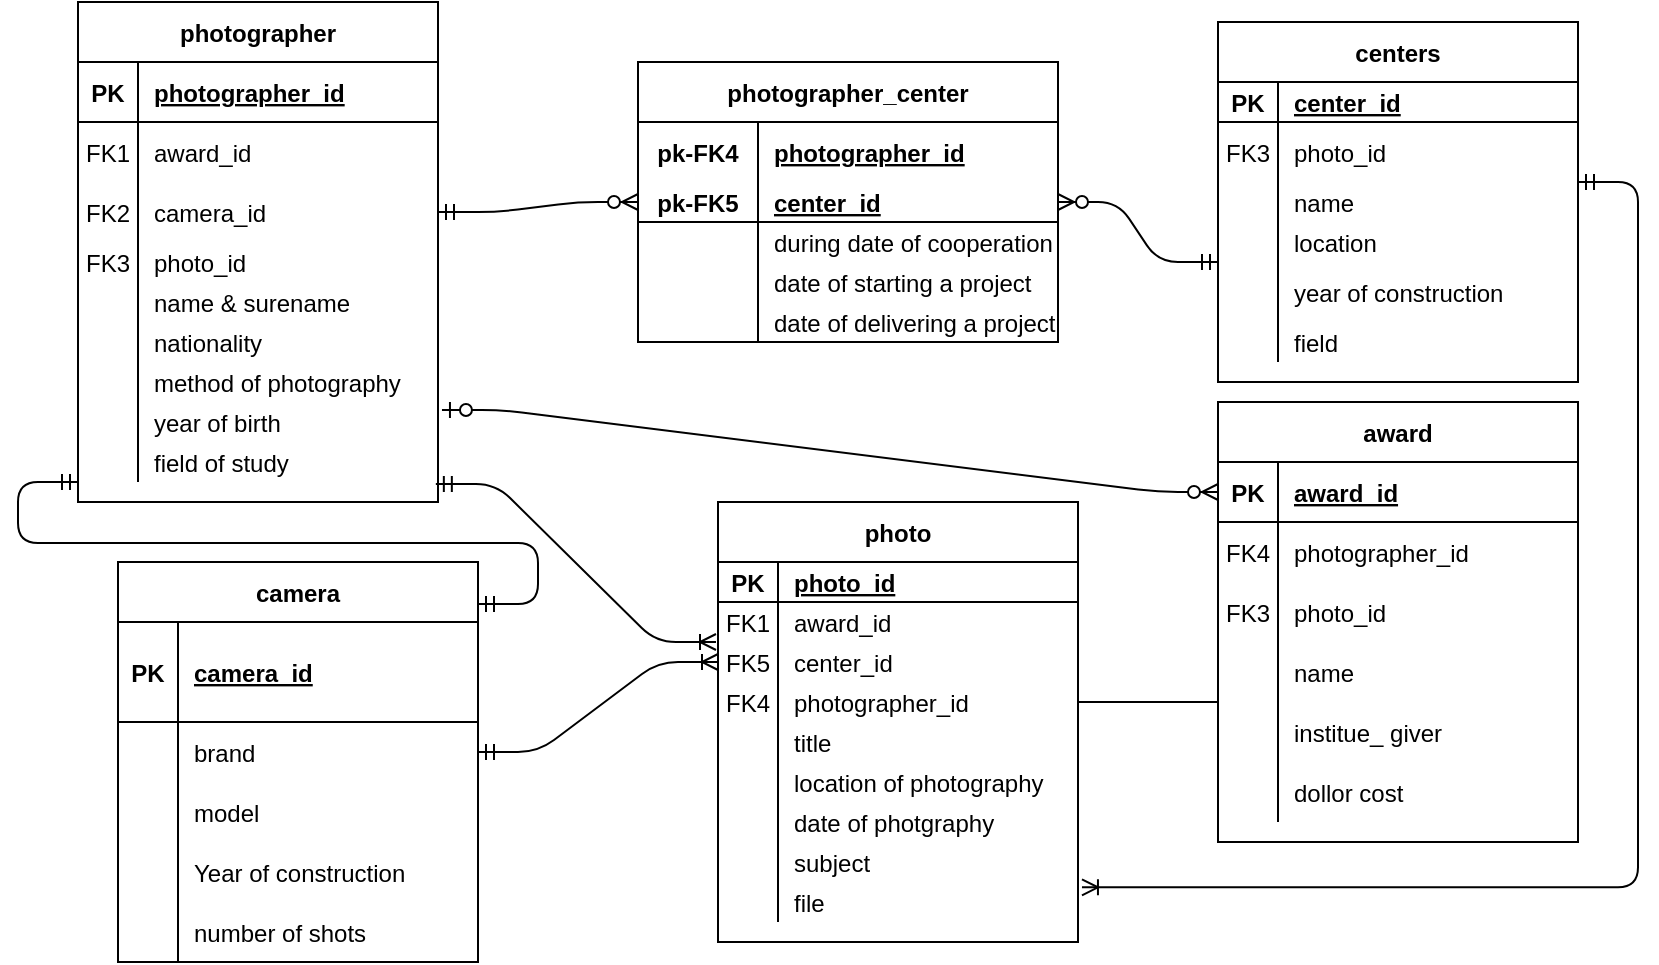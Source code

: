 <mxfile version="13.10.4" type="github">
  <diagram id="IuSuEMO_6VcgUxI_pgCX" name="Page-1">
    <mxGraphModel dx="1108" dy="518" grid="1" gridSize="10" guides="1" tooltips="1" connect="1" arrows="1" fold="1" page="1" pageScale="1" pageWidth="850" pageHeight="1100" math="0" shadow="0">
      <root>
        <mxCell id="0" />
        <mxCell id="1" parent="0" />
        <mxCell id="JUcDP1lyizJltZbN2Mxl-1" value="photographer" style="shape=table;startSize=30;container=1;collapsible=1;childLayout=tableLayout;fixedRows=1;rowLines=0;fontStyle=1;align=center;resizeLast=1;" parent="1" vertex="1">
          <mxGeometry x="280" y="10" width="180" height="250" as="geometry" />
        </mxCell>
        <mxCell id="JUcDP1lyizJltZbN2Mxl-2" value="" style="shape=partialRectangle;collapsible=0;dropTarget=0;pointerEvents=0;fillColor=none;top=0;left=0;bottom=1;right=0;points=[[0,0.5],[1,0.5]];portConstraint=eastwest;" parent="JUcDP1lyizJltZbN2Mxl-1" vertex="1">
          <mxGeometry y="30" width="180" height="30" as="geometry" />
        </mxCell>
        <mxCell id="JUcDP1lyizJltZbN2Mxl-3" value="PK" style="shape=partialRectangle;connectable=0;fillColor=none;top=0;left=0;bottom=0;right=0;fontStyle=1;overflow=hidden;" parent="JUcDP1lyizJltZbN2Mxl-2" vertex="1">
          <mxGeometry width="30" height="30" as="geometry" />
        </mxCell>
        <mxCell id="JUcDP1lyizJltZbN2Mxl-4" value="photographer_id" style="shape=partialRectangle;connectable=0;fillColor=none;top=0;left=0;bottom=0;right=0;align=left;spacingLeft=6;fontStyle=5;overflow=hidden;" parent="JUcDP1lyizJltZbN2Mxl-2" vertex="1">
          <mxGeometry x="30" width="150" height="30" as="geometry" />
        </mxCell>
        <mxCell id="EKABcSE-PPi9VHNz5o6M-6" value="" style="shape=partialRectangle;collapsible=0;dropTarget=0;pointerEvents=0;fillColor=none;top=0;left=0;bottom=0;right=0;points=[[0,0.5],[1,0.5]];portConstraint=eastwest;" vertex="1" parent="JUcDP1lyizJltZbN2Mxl-1">
          <mxGeometry y="60" width="180" height="30" as="geometry" />
        </mxCell>
        <mxCell id="EKABcSE-PPi9VHNz5o6M-7" value="FK1" style="shape=partialRectangle;connectable=0;fillColor=none;top=0;left=0;bottom=0;right=0;fontStyle=0;overflow=hidden;" vertex="1" parent="EKABcSE-PPi9VHNz5o6M-6">
          <mxGeometry width="30" height="30" as="geometry" />
        </mxCell>
        <mxCell id="EKABcSE-PPi9VHNz5o6M-8" value="award_id" style="shape=partialRectangle;connectable=0;fillColor=none;top=0;left=0;bottom=0;right=0;align=left;spacingLeft=6;fontStyle=0;overflow=hidden;" vertex="1" parent="EKABcSE-PPi9VHNz5o6M-6">
          <mxGeometry x="30" width="150" height="30" as="geometry" />
        </mxCell>
        <mxCell id="EKABcSE-PPi9VHNz5o6M-10" value="" style="shape=partialRectangle;collapsible=0;dropTarget=0;pointerEvents=0;fillColor=none;top=0;left=0;bottom=0;right=0;points=[[0,0.5],[1,0.5]];portConstraint=eastwest;" vertex="1" parent="JUcDP1lyizJltZbN2Mxl-1">
          <mxGeometry y="90" width="180" height="30" as="geometry" />
        </mxCell>
        <mxCell id="EKABcSE-PPi9VHNz5o6M-11" value="FK2" style="shape=partialRectangle;connectable=0;fillColor=none;top=0;left=0;bottom=0;right=0;fontStyle=0;overflow=hidden;" vertex="1" parent="EKABcSE-PPi9VHNz5o6M-10">
          <mxGeometry width="30" height="30" as="geometry" />
        </mxCell>
        <mxCell id="EKABcSE-PPi9VHNz5o6M-12" value="camera_id" style="shape=partialRectangle;connectable=0;fillColor=none;top=0;left=0;bottom=0;right=0;align=left;spacingLeft=6;fontStyle=0;overflow=hidden;" vertex="1" parent="EKABcSE-PPi9VHNz5o6M-10">
          <mxGeometry x="30" width="150" height="30" as="geometry" />
        </mxCell>
        <mxCell id="EKABcSE-PPi9VHNz5o6M-14" value="" style="shape=partialRectangle;collapsible=0;dropTarget=0;pointerEvents=0;fillColor=none;top=0;left=0;bottom=0;right=0;points=[[0,0.5],[1,0.5]];portConstraint=eastwest;" vertex="1" parent="JUcDP1lyizJltZbN2Mxl-1">
          <mxGeometry y="120" width="180" height="20" as="geometry" />
        </mxCell>
        <mxCell id="EKABcSE-PPi9VHNz5o6M-15" value="FK3" style="shape=partialRectangle;connectable=0;fillColor=none;top=0;left=0;bottom=0;right=0;fontStyle=0;overflow=hidden;" vertex="1" parent="EKABcSE-PPi9VHNz5o6M-14">
          <mxGeometry width="30" height="20" as="geometry" />
        </mxCell>
        <mxCell id="EKABcSE-PPi9VHNz5o6M-16" value="photo_id" style="shape=partialRectangle;connectable=0;fillColor=none;top=0;left=0;bottom=0;right=0;align=left;spacingLeft=6;fontStyle=0;overflow=hidden;" vertex="1" parent="EKABcSE-PPi9VHNz5o6M-14">
          <mxGeometry x="30" width="150" height="20" as="geometry" />
        </mxCell>
        <mxCell id="JUcDP1lyizJltZbN2Mxl-5" value="" style="shape=partialRectangle;collapsible=0;dropTarget=0;pointerEvents=0;fillColor=none;top=0;left=0;bottom=0;right=0;points=[[0,0.5],[1,0.5]];portConstraint=eastwest;" parent="JUcDP1lyizJltZbN2Mxl-1" vertex="1">
          <mxGeometry y="140" width="180" height="20" as="geometry" />
        </mxCell>
        <mxCell id="JUcDP1lyizJltZbN2Mxl-6" value="" style="shape=partialRectangle;connectable=0;fillColor=none;top=0;left=0;bottom=0;right=0;editable=1;overflow=hidden;" parent="JUcDP1lyizJltZbN2Mxl-5" vertex="1">
          <mxGeometry width="30" height="20" as="geometry" />
        </mxCell>
        <mxCell id="JUcDP1lyizJltZbN2Mxl-7" value="name &amp; surename" style="shape=partialRectangle;connectable=0;fillColor=none;top=0;left=0;bottom=0;right=0;align=left;spacingLeft=6;overflow=hidden;" parent="JUcDP1lyizJltZbN2Mxl-5" vertex="1">
          <mxGeometry x="30" width="150" height="20" as="geometry" />
        </mxCell>
        <mxCell id="caxR1nQclN0dDXVb4aTw-117" value="" style="shape=partialRectangle;collapsible=0;dropTarget=0;pointerEvents=0;fillColor=none;top=0;left=0;bottom=0;right=0;points=[[0,0.5],[1,0.5]];portConstraint=eastwest;" parent="JUcDP1lyizJltZbN2Mxl-1" vertex="1">
          <mxGeometry y="160" width="180" height="20" as="geometry" />
        </mxCell>
        <mxCell id="caxR1nQclN0dDXVb4aTw-118" value="" style="shape=partialRectangle;connectable=0;fillColor=none;top=0;left=0;bottom=0;right=0;editable=1;overflow=hidden;" parent="caxR1nQclN0dDXVb4aTw-117" vertex="1">
          <mxGeometry width="30" height="20" as="geometry" />
        </mxCell>
        <mxCell id="caxR1nQclN0dDXVb4aTw-119" value="nationality" style="shape=partialRectangle;connectable=0;fillColor=none;top=0;left=0;bottom=0;right=0;align=left;spacingLeft=6;overflow=hidden;" parent="caxR1nQclN0dDXVb4aTw-117" vertex="1">
          <mxGeometry x="30" width="150" height="20" as="geometry" />
        </mxCell>
        <mxCell id="JUcDP1lyizJltZbN2Mxl-8" value="" style="shape=partialRectangle;collapsible=0;dropTarget=0;pointerEvents=0;fillColor=none;top=0;left=0;bottom=0;right=0;points=[[0,0.5],[1,0.5]];portConstraint=eastwest;" parent="JUcDP1lyizJltZbN2Mxl-1" vertex="1">
          <mxGeometry y="180" width="180" height="20" as="geometry" />
        </mxCell>
        <mxCell id="JUcDP1lyizJltZbN2Mxl-9" value="" style="shape=partialRectangle;connectable=0;fillColor=none;top=0;left=0;bottom=0;right=0;editable=1;overflow=hidden;" parent="JUcDP1lyizJltZbN2Mxl-8" vertex="1">
          <mxGeometry width="30" height="20" as="geometry" />
        </mxCell>
        <mxCell id="JUcDP1lyizJltZbN2Mxl-10" value="method of photography" style="shape=partialRectangle;connectable=0;fillColor=none;top=0;left=0;bottom=0;right=0;align=left;spacingLeft=6;overflow=hidden;" parent="JUcDP1lyizJltZbN2Mxl-8" vertex="1">
          <mxGeometry x="30" width="150" height="20" as="geometry" />
        </mxCell>
        <mxCell id="JUcDP1lyizJltZbN2Mxl-11" value="" style="shape=partialRectangle;collapsible=0;dropTarget=0;pointerEvents=0;fillColor=none;top=0;left=0;bottom=0;right=0;points=[[0,0.5],[1,0.5]];portConstraint=eastwest;" parent="JUcDP1lyizJltZbN2Mxl-1" vertex="1">
          <mxGeometry y="200" width="180" height="20" as="geometry" />
        </mxCell>
        <mxCell id="JUcDP1lyizJltZbN2Mxl-12" value="" style="shape=partialRectangle;connectable=0;fillColor=none;top=0;left=0;bottom=0;right=0;editable=1;overflow=hidden;" parent="JUcDP1lyizJltZbN2Mxl-11" vertex="1">
          <mxGeometry width="30" height="20" as="geometry" />
        </mxCell>
        <mxCell id="JUcDP1lyizJltZbN2Mxl-13" value="year of birth" style="shape=partialRectangle;connectable=0;fillColor=none;top=0;left=0;bottom=0;right=0;align=left;spacingLeft=6;overflow=hidden;" parent="JUcDP1lyizJltZbN2Mxl-11" vertex="1">
          <mxGeometry x="30" width="150" height="20" as="geometry" />
        </mxCell>
        <mxCell id="caxR1nQclN0dDXVb4aTw-3" value="" style="shape=partialRectangle;collapsible=0;dropTarget=0;pointerEvents=0;fillColor=none;top=0;left=0;bottom=0;right=0;points=[[0,0.5],[1,0.5]];portConstraint=eastwest;" parent="JUcDP1lyizJltZbN2Mxl-1" vertex="1">
          <mxGeometry y="220" width="180" height="20" as="geometry" />
        </mxCell>
        <mxCell id="caxR1nQclN0dDXVb4aTw-4" value="" style="shape=partialRectangle;connectable=0;fillColor=none;top=0;left=0;bottom=0;right=0;editable=1;overflow=hidden;" parent="caxR1nQclN0dDXVb4aTw-3" vertex="1">
          <mxGeometry width="30" height="20" as="geometry" />
        </mxCell>
        <mxCell id="caxR1nQclN0dDXVb4aTw-5" value="field of study" style="shape=partialRectangle;connectable=0;fillColor=none;top=0;left=0;bottom=0;right=0;align=left;spacingLeft=6;overflow=hidden;" parent="caxR1nQclN0dDXVb4aTw-3" vertex="1">
          <mxGeometry x="30" width="150" height="20" as="geometry" />
        </mxCell>
        <mxCell id="caxR1nQclN0dDXVb4aTw-6" value="camera" style="shape=table;startSize=30;container=1;collapsible=1;childLayout=tableLayout;fixedRows=1;rowLines=0;fontStyle=1;align=center;resizeLast=1;" parent="1" vertex="1">
          <mxGeometry x="300" y="290" width="180" height="200" as="geometry" />
        </mxCell>
        <mxCell id="caxR1nQclN0dDXVb4aTw-7" value="" style="shape=partialRectangle;collapsible=0;dropTarget=0;pointerEvents=0;fillColor=none;top=0;left=0;bottom=1;right=0;points=[[0,0.5],[1,0.5]];portConstraint=eastwest;" parent="caxR1nQclN0dDXVb4aTw-6" vertex="1">
          <mxGeometry y="30" width="180" height="50" as="geometry" />
        </mxCell>
        <mxCell id="caxR1nQclN0dDXVb4aTw-8" value="PK" style="shape=partialRectangle;connectable=0;fillColor=none;top=0;left=0;bottom=0;right=0;fontStyle=1;overflow=hidden;" parent="caxR1nQclN0dDXVb4aTw-7" vertex="1">
          <mxGeometry width="30" height="50" as="geometry" />
        </mxCell>
        <mxCell id="caxR1nQclN0dDXVb4aTw-9" value="camera_id" style="shape=partialRectangle;connectable=0;fillColor=none;top=0;left=0;bottom=0;right=0;align=left;spacingLeft=6;fontStyle=5;overflow=hidden;" parent="caxR1nQclN0dDXVb4aTw-7" vertex="1">
          <mxGeometry x="30" width="150" height="50" as="geometry" />
        </mxCell>
        <mxCell id="caxR1nQclN0dDXVb4aTw-10" value="" style="shape=partialRectangle;collapsible=0;dropTarget=0;pointerEvents=0;fillColor=none;top=0;left=0;bottom=0;right=0;points=[[0,0.5],[1,0.5]];portConstraint=eastwest;" parent="caxR1nQclN0dDXVb4aTw-6" vertex="1">
          <mxGeometry y="80" width="180" height="30" as="geometry" />
        </mxCell>
        <mxCell id="caxR1nQclN0dDXVb4aTw-11" value="" style="shape=partialRectangle;connectable=0;fillColor=none;top=0;left=0;bottom=0;right=0;editable=1;overflow=hidden;" parent="caxR1nQclN0dDXVb4aTw-10" vertex="1">
          <mxGeometry width="30" height="30" as="geometry" />
        </mxCell>
        <mxCell id="caxR1nQclN0dDXVb4aTw-12" value="brand" style="shape=partialRectangle;connectable=0;fillColor=none;top=0;left=0;bottom=0;right=0;align=left;spacingLeft=6;overflow=hidden;" parent="caxR1nQclN0dDXVb4aTw-10" vertex="1">
          <mxGeometry x="30" width="150" height="30" as="geometry" />
        </mxCell>
        <mxCell id="caxR1nQclN0dDXVb4aTw-13" value="" style="shape=partialRectangle;collapsible=0;dropTarget=0;pointerEvents=0;fillColor=none;top=0;left=0;bottom=0;right=0;points=[[0,0.5],[1,0.5]];portConstraint=eastwest;" parent="caxR1nQclN0dDXVb4aTw-6" vertex="1">
          <mxGeometry y="110" width="180" height="30" as="geometry" />
        </mxCell>
        <mxCell id="caxR1nQclN0dDXVb4aTw-14" value="" style="shape=partialRectangle;connectable=0;fillColor=none;top=0;left=0;bottom=0;right=0;editable=1;overflow=hidden;" parent="caxR1nQclN0dDXVb4aTw-13" vertex="1">
          <mxGeometry width="30" height="30" as="geometry" />
        </mxCell>
        <mxCell id="caxR1nQclN0dDXVb4aTw-15" value="model" style="shape=partialRectangle;connectable=0;fillColor=none;top=0;left=0;bottom=0;right=0;align=left;spacingLeft=6;overflow=hidden;" parent="caxR1nQclN0dDXVb4aTw-13" vertex="1">
          <mxGeometry x="30" width="150" height="30" as="geometry" />
        </mxCell>
        <mxCell id="caxR1nQclN0dDXVb4aTw-16" value="" style="shape=partialRectangle;collapsible=0;dropTarget=0;pointerEvents=0;fillColor=none;top=0;left=0;bottom=0;right=0;points=[[0,0.5],[1,0.5]];portConstraint=eastwest;" parent="caxR1nQclN0dDXVb4aTw-6" vertex="1">
          <mxGeometry y="140" width="180" height="30" as="geometry" />
        </mxCell>
        <mxCell id="caxR1nQclN0dDXVb4aTw-17" value="" style="shape=partialRectangle;connectable=0;fillColor=none;top=0;left=0;bottom=0;right=0;editable=1;overflow=hidden;" parent="caxR1nQclN0dDXVb4aTw-16" vertex="1">
          <mxGeometry width="30" height="30" as="geometry" />
        </mxCell>
        <mxCell id="caxR1nQclN0dDXVb4aTw-18" value="Year of construction" style="shape=partialRectangle;connectable=0;fillColor=none;top=0;left=0;bottom=0;right=0;align=left;spacingLeft=6;overflow=hidden;" parent="caxR1nQclN0dDXVb4aTw-16" vertex="1">
          <mxGeometry x="30" width="150" height="30" as="geometry" />
        </mxCell>
        <mxCell id="caxR1nQclN0dDXVb4aTw-25" value="" style="shape=partialRectangle;collapsible=0;dropTarget=0;pointerEvents=0;fillColor=none;top=0;left=0;bottom=0;right=0;points=[[0,0.5],[1,0.5]];portConstraint=eastwest;" parent="caxR1nQclN0dDXVb4aTw-6" vertex="1">
          <mxGeometry y="170" width="180" height="30" as="geometry" />
        </mxCell>
        <mxCell id="caxR1nQclN0dDXVb4aTw-26" value="" style="shape=partialRectangle;connectable=0;fillColor=none;top=0;left=0;bottom=0;right=0;editable=1;overflow=hidden;" parent="caxR1nQclN0dDXVb4aTw-25" vertex="1">
          <mxGeometry width="30" height="30" as="geometry" />
        </mxCell>
        <mxCell id="caxR1nQclN0dDXVb4aTw-27" value="number of shots" style="shape=partialRectangle;connectable=0;fillColor=none;top=0;left=0;bottom=0;right=0;align=left;spacingLeft=6;overflow=hidden;" parent="caxR1nQclN0dDXVb4aTw-25" vertex="1">
          <mxGeometry x="30" width="150" height="30" as="geometry" />
        </mxCell>
        <mxCell id="caxR1nQclN0dDXVb4aTw-28" value="centers" style="shape=table;startSize=30;container=1;collapsible=1;childLayout=tableLayout;fixedRows=1;rowLines=0;fontStyle=1;align=center;resizeLast=1;" parent="1" vertex="1">
          <mxGeometry x="850" y="20" width="180" height="180" as="geometry" />
        </mxCell>
        <mxCell id="caxR1nQclN0dDXVb4aTw-29" value="" style="shape=partialRectangle;collapsible=0;dropTarget=0;pointerEvents=0;fillColor=none;top=0;left=0;bottom=1;right=0;points=[[0,0.5],[1,0.5]];portConstraint=eastwest;" parent="caxR1nQclN0dDXVb4aTw-28" vertex="1">
          <mxGeometry y="30" width="180" height="20" as="geometry" />
        </mxCell>
        <mxCell id="caxR1nQclN0dDXVb4aTw-30" value="PK" style="shape=partialRectangle;connectable=0;fillColor=none;top=0;left=0;bottom=0;right=0;fontStyle=1;overflow=hidden;" parent="caxR1nQclN0dDXVb4aTw-29" vertex="1">
          <mxGeometry width="30" height="20" as="geometry" />
        </mxCell>
        <mxCell id="caxR1nQclN0dDXVb4aTw-31" value="center_id" style="shape=partialRectangle;connectable=0;fillColor=none;top=0;left=0;bottom=0;right=0;align=left;spacingLeft=6;fontStyle=5;overflow=hidden;" parent="caxR1nQclN0dDXVb4aTw-29" vertex="1">
          <mxGeometry x="30" width="150" height="20" as="geometry" />
        </mxCell>
        <mxCell id="EKABcSE-PPi9VHNz5o6M-62" value="" style="shape=partialRectangle;collapsible=0;dropTarget=0;pointerEvents=0;fillColor=none;top=0;left=0;bottom=0;right=0;points=[[0,0.5],[1,0.5]];portConstraint=eastwest;" vertex="1" parent="caxR1nQclN0dDXVb4aTw-28">
          <mxGeometry y="50" width="180" height="30" as="geometry" />
        </mxCell>
        <mxCell id="EKABcSE-PPi9VHNz5o6M-63" value="FK3" style="shape=partialRectangle;connectable=0;fillColor=none;top=0;left=0;bottom=0;right=0;fontStyle=0;overflow=hidden;" vertex="1" parent="EKABcSE-PPi9VHNz5o6M-62">
          <mxGeometry width="30" height="30" as="geometry" />
        </mxCell>
        <mxCell id="EKABcSE-PPi9VHNz5o6M-64" value="photo_id" style="shape=partialRectangle;connectable=0;fillColor=none;top=0;left=0;bottom=0;right=0;align=left;spacingLeft=6;fontStyle=0;overflow=hidden;" vertex="1" parent="EKABcSE-PPi9VHNz5o6M-62">
          <mxGeometry x="30" width="150" height="30" as="geometry" />
        </mxCell>
        <mxCell id="caxR1nQclN0dDXVb4aTw-32" value="" style="shape=partialRectangle;collapsible=0;dropTarget=0;pointerEvents=0;fillColor=none;top=0;left=0;bottom=0;right=0;points=[[0,0.5],[1,0.5]];portConstraint=eastwest;" parent="caxR1nQclN0dDXVb4aTw-28" vertex="1">
          <mxGeometry y="80" width="180" height="20" as="geometry" />
        </mxCell>
        <mxCell id="caxR1nQclN0dDXVb4aTw-33" value="" style="shape=partialRectangle;connectable=0;fillColor=none;top=0;left=0;bottom=0;right=0;editable=1;overflow=hidden;" parent="caxR1nQclN0dDXVb4aTw-32" vertex="1">
          <mxGeometry width="30" height="20" as="geometry" />
        </mxCell>
        <mxCell id="caxR1nQclN0dDXVb4aTw-34" value="name" style="shape=partialRectangle;connectable=0;fillColor=none;top=0;left=0;bottom=0;right=0;align=left;spacingLeft=6;overflow=hidden;" parent="caxR1nQclN0dDXVb4aTw-32" vertex="1">
          <mxGeometry x="30" width="150" height="20" as="geometry" />
        </mxCell>
        <mxCell id="caxR1nQclN0dDXVb4aTw-35" value="" style="shape=partialRectangle;collapsible=0;dropTarget=0;pointerEvents=0;fillColor=none;top=0;left=0;bottom=0;right=0;points=[[0,0.5],[1,0.5]];portConstraint=eastwest;" parent="caxR1nQclN0dDXVb4aTw-28" vertex="1">
          <mxGeometry y="100" width="180" height="20" as="geometry" />
        </mxCell>
        <mxCell id="caxR1nQclN0dDXVb4aTw-36" value="" style="shape=partialRectangle;connectable=0;fillColor=none;top=0;left=0;bottom=0;right=0;editable=1;overflow=hidden;" parent="caxR1nQclN0dDXVb4aTw-35" vertex="1">
          <mxGeometry width="30" height="20" as="geometry" />
        </mxCell>
        <mxCell id="caxR1nQclN0dDXVb4aTw-37" value="location" style="shape=partialRectangle;connectable=0;fillColor=none;top=0;left=0;bottom=0;right=0;align=left;spacingLeft=6;overflow=hidden;" parent="caxR1nQclN0dDXVb4aTw-35" vertex="1">
          <mxGeometry x="30" width="150" height="20" as="geometry" />
        </mxCell>
        <mxCell id="caxR1nQclN0dDXVb4aTw-38" value="" style="shape=partialRectangle;collapsible=0;dropTarget=0;pointerEvents=0;fillColor=none;top=0;left=0;bottom=0;right=0;points=[[0,0.5],[1,0.5]];portConstraint=eastwest;" parent="caxR1nQclN0dDXVb4aTw-28" vertex="1">
          <mxGeometry y="120" width="180" height="30" as="geometry" />
        </mxCell>
        <mxCell id="caxR1nQclN0dDXVb4aTw-39" value="" style="shape=partialRectangle;connectable=0;fillColor=none;top=0;left=0;bottom=0;right=0;editable=1;overflow=hidden;" parent="caxR1nQclN0dDXVb4aTw-38" vertex="1">
          <mxGeometry width="30" height="30" as="geometry" />
        </mxCell>
        <mxCell id="caxR1nQclN0dDXVb4aTw-40" value="year of construction" style="shape=partialRectangle;connectable=0;fillColor=none;top=0;left=0;bottom=0;right=0;align=left;spacingLeft=6;overflow=hidden;" parent="caxR1nQclN0dDXVb4aTw-38" vertex="1">
          <mxGeometry x="30" width="150" height="30" as="geometry" />
        </mxCell>
        <mxCell id="caxR1nQclN0dDXVb4aTw-42" value="" style="shape=partialRectangle;collapsible=0;dropTarget=0;pointerEvents=0;fillColor=none;top=0;left=0;bottom=0;right=0;points=[[0,0.5],[1,0.5]];portConstraint=eastwest;" parent="caxR1nQclN0dDXVb4aTw-28" vertex="1">
          <mxGeometry y="150" width="180" height="20" as="geometry" />
        </mxCell>
        <mxCell id="caxR1nQclN0dDXVb4aTw-43" value="" style="shape=partialRectangle;connectable=0;fillColor=none;top=0;left=0;bottom=0;right=0;editable=1;overflow=hidden;" parent="caxR1nQclN0dDXVb4aTw-42" vertex="1">
          <mxGeometry width="30" height="20" as="geometry" />
        </mxCell>
        <mxCell id="caxR1nQclN0dDXVb4aTw-44" value="field" style="shape=partialRectangle;connectable=0;fillColor=none;top=0;left=0;bottom=0;right=0;align=left;spacingLeft=6;overflow=hidden;" parent="caxR1nQclN0dDXVb4aTw-42" vertex="1">
          <mxGeometry x="30" width="150" height="20" as="geometry" />
        </mxCell>
        <mxCell id="caxR1nQclN0dDXVb4aTw-45" value="photo" style="shape=table;startSize=30;container=1;collapsible=1;childLayout=tableLayout;fixedRows=1;rowLines=0;fontStyle=1;align=center;resizeLast=1;" parent="1" vertex="1">
          <mxGeometry x="600" y="260" width="180" height="220" as="geometry" />
        </mxCell>
        <mxCell id="caxR1nQclN0dDXVb4aTw-46" value="" style="shape=partialRectangle;collapsible=0;dropTarget=0;pointerEvents=0;fillColor=none;top=0;left=0;bottom=1;right=0;points=[[0,0.5],[1,0.5]];portConstraint=eastwest;" parent="caxR1nQclN0dDXVb4aTw-45" vertex="1">
          <mxGeometry y="30" width="180" height="20" as="geometry" />
        </mxCell>
        <mxCell id="caxR1nQclN0dDXVb4aTw-47" value="PK" style="shape=partialRectangle;connectable=0;fillColor=none;top=0;left=0;bottom=0;right=0;fontStyle=1;overflow=hidden;" parent="caxR1nQclN0dDXVb4aTw-46" vertex="1">
          <mxGeometry width="30" height="20" as="geometry" />
        </mxCell>
        <mxCell id="caxR1nQclN0dDXVb4aTw-48" value="photo_id" style="shape=partialRectangle;connectable=0;fillColor=none;top=0;left=0;bottom=0;right=0;align=left;spacingLeft=6;fontStyle=5;overflow=hidden;" parent="caxR1nQclN0dDXVb4aTw-46" vertex="1">
          <mxGeometry x="30" width="150" height="20" as="geometry" />
        </mxCell>
        <mxCell id="EKABcSE-PPi9VHNz5o6M-20" value="" style="shape=partialRectangle;collapsible=0;dropTarget=0;pointerEvents=0;fillColor=none;top=0;left=0;bottom=0;right=0;points=[[0,0.5],[1,0.5]];portConstraint=eastwest;" vertex="1" parent="caxR1nQclN0dDXVb4aTw-45">
          <mxGeometry y="50" width="180" height="20" as="geometry" />
        </mxCell>
        <mxCell id="EKABcSE-PPi9VHNz5o6M-21" value="FK1" style="shape=partialRectangle;connectable=0;fillColor=none;top=0;left=0;bottom=0;right=0;fontStyle=0;overflow=hidden;" vertex="1" parent="EKABcSE-PPi9VHNz5o6M-20">
          <mxGeometry width="30" height="20" as="geometry" />
        </mxCell>
        <mxCell id="EKABcSE-PPi9VHNz5o6M-22" value="award_id" style="shape=partialRectangle;connectable=0;fillColor=none;top=0;left=0;bottom=0;right=0;align=left;spacingLeft=6;fontStyle=0;overflow=hidden;" vertex="1" parent="EKABcSE-PPi9VHNz5o6M-20">
          <mxGeometry x="30" width="150" height="20" as="geometry" />
        </mxCell>
        <mxCell id="EKABcSE-PPi9VHNz5o6M-24" value="" style="shape=partialRectangle;collapsible=0;dropTarget=0;pointerEvents=0;fillColor=none;top=0;left=0;bottom=0;right=0;points=[[0,0.5],[1,0.5]];portConstraint=eastwest;" vertex="1" parent="caxR1nQclN0dDXVb4aTw-45">
          <mxGeometry y="70" width="180" height="20" as="geometry" />
        </mxCell>
        <mxCell id="EKABcSE-PPi9VHNz5o6M-25" value="FK5" style="shape=partialRectangle;connectable=0;fillColor=none;top=0;left=0;bottom=0;right=0;fontStyle=0;overflow=hidden;" vertex="1" parent="EKABcSE-PPi9VHNz5o6M-24">
          <mxGeometry width="30" height="20" as="geometry" />
        </mxCell>
        <mxCell id="EKABcSE-PPi9VHNz5o6M-26" value="center_id" style="shape=partialRectangle;connectable=0;fillColor=none;top=0;left=0;bottom=0;right=0;align=left;spacingLeft=6;fontStyle=0;overflow=hidden;" vertex="1" parent="EKABcSE-PPi9VHNz5o6M-24">
          <mxGeometry x="30" width="150" height="20" as="geometry" />
        </mxCell>
        <mxCell id="EKABcSE-PPi9VHNz5o6M-42" value="" style="shape=partialRectangle;collapsible=0;dropTarget=0;pointerEvents=0;fillColor=none;top=0;left=0;bottom=0;right=0;points=[[0,0.5],[1,0.5]];portConstraint=eastwest;" vertex="1" parent="caxR1nQclN0dDXVb4aTw-45">
          <mxGeometry y="90" width="180" height="20" as="geometry" />
        </mxCell>
        <mxCell id="EKABcSE-PPi9VHNz5o6M-43" value="FK4" style="shape=partialRectangle;connectable=0;fillColor=none;top=0;left=0;bottom=0;right=0;fontStyle=0;overflow=hidden;" vertex="1" parent="EKABcSE-PPi9VHNz5o6M-42">
          <mxGeometry width="30" height="20" as="geometry" />
        </mxCell>
        <mxCell id="EKABcSE-PPi9VHNz5o6M-44" value="photographer_id" style="shape=partialRectangle;connectable=0;fillColor=none;top=0;left=0;bottom=0;right=0;align=left;spacingLeft=6;fontStyle=0;overflow=hidden;" vertex="1" parent="EKABcSE-PPi9VHNz5o6M-42">
          <mxGeometry x="30" width="150" height="20" as="geometry" />
        </mxCell>
        <mxCell id="caxR1nQclN0dDXVb4aTw-49" value="" style="shape=partialRectangle;collapsible=0;dropTarget=0;pointerEvents=0;fillColor=none;top=0;left=0;bottom=0;right=0;points=[[0,0.5],[1,0.5]];portConstraint=eastwest;" parent="caxR1nQclN0dDXVb4aTw-45" vertex="1">
          <mxGeometry y="110" width="180" height="20" as="geometry" />
        </mxCell>
        <mxCell id="caxR1nQclN0dDXVb4aTw-50" value="" style="shape=partialRectangle;connectable=0;fillColor=none;top=0;left=0;bottom=0;right=0;editable=1;overflow=hidden;" parent="caxR1nQclN0dDXVb4aTw-49" vertex="1">
          <mxGeometry width="30" height="20" as="geometry" />
        </mxCell>
        <mxCell id="caxR1nQclN0dDXVb4aTw-51" value="title" style="shape=partialRectangle;connectable=0;fillColor=none;top=0;left=0;bottom=0;right=0;align=left;spacingLeft=6;overflow=hidden;" parent="caxR1nQclN0dDXVb4aTw-49" vertex="1">
          <mxGeometry x="30" width="150" height="20" as="geometry" />
        </mxCell>
        <mxCell id="caxR1nQclN0dDXVb4aTw-52" value="" style="shape=partialRectangle;collapsible=0;dropTarget=0;pointerEvents=0;fillColor=none;top=0;left=0;bottom=0;right=0;points=[[0,0.5],[1,0.5]];portConstraint=eastwest;" parent="caxR1nQclN0dDXVb4aTw-45" vertex="1">
          <mxGeometry y="130" width="180" height="20" as="geometry" />
        </mxCell>
        <mxCell id="caxR1nQclN0dDXVb4aTw-53" value="" style="shape=partialRectangle;connectable=0;fillColor=none;top=0;left=0;bottom=0;right=0;editable=1;overflow=hidden;" parent="caxR1nQclN0dDXVb4aTw-52" vertex="1">
          <mxGeometry width="30" height="20" as="geometry" />
        </mxCell>
        <mxCell id="caxR1nQclN0dDXVb4aTw-54" value="location of photography" style="shape=partialRectangle;connectable=0;fillColor=none;top=0;left=0;bottom=0;right=0;align=left;spacingLeft=6;overflow=hidden;" parent="caxR1nQclN0dDXVb4aTw-52" vertex="1">
          <mxGeometry x="30" width="150" height="20" as="geometry" />
        </mxCell>
        <mxCell id="caxR1nQclN0dDXVb4aTw-55" value="" style="shape=partialRectangle;collapsible=0;dropTarget=0;pointerEvents=0;fillColor=none;top=0;left=0;bottom=0;right=0;points=[[0,0.5],[1,0.5]];portConstraint=eastwest;" parent="caxR1nQclN0dDXVb4aTw-45" vertex="1">
          <mxGeometry y="150" width="180" height="20" as="geometry" />
        </mxCell>
        <mxCell id="caxR1nQclN0dDXVb4aTw-56" value="" style="shape=partialRectangle;connectable=0;fillColor=none;top=0;left=0;bottom=0;right=0;editable=1;overflow=hidden;" parent="caxR1nQclN0dDXVb4aTw-55" vertex="1">
          <mxGeometry width="30" height="20" as="geometry" />
        </mxCell>
        <mxCell id="caxR1nQclN0dDXVb4aTw-57" value="date of photgraphy" style="shape=partialRectangle;connectable=0;fillColor=none;top=0;left=0;bottom=0;right=0;align=left;spacingLeft=6;overflow=hidden;" parent="caxR1nQclN0dDXVb4aTw-55" vertex="1">
          <mxGeometry x="30" width="150" height="20" as="geometry" />
        </mxCell>
        <mxCell id="caxR1nQclN0dDXVb4aTw-59" value="" style="shape=partialRectangle;collapsible=0;dropTarget=0;pointerEvents=0;fillColor=none;top=0;left=0;bottom=0;right=0;points=[[0,0.5],[1,0.5]];portConstraint=eastwest;" parent="caxR1nQclN0dDXVb4aTw-45" vertex="1">
          <mxGeometry y="170" width="180" height="20" as="geometry" />
        </mxCell>
        <mxCell id="caxR1nQclN0dDXVb4aTw-60" value="" style="shape=partialRectangle;connectable=0;fillColor=none;top=0;left=0;bottom=0;right=0;editable=1;overflow=hidden;" parent="caxR1nQclN0dDXVb4aTw-59" vertex="1">
          <mxGeometry width="30" height="20" as="geometry" />
        </mxCell>
        <mxCell id="caxR1nQclN0dDXVb4aTw-61" value="subject" style="shape=partialRectangle;connectable=0;fillColor=none;top=0;left=0;bottom=0;right=0;align=left;spacingLeft=6;overflow=hidden;" parent="caxR1nQclN0dDXVb4aTw-59" vertex="1">
          <mxGeometry x="30" width="150" height="20" as="geometry" />
        </mxCell>
        <mxCell id="caxR1nQclN0dDXVb4aTw-63" value="" style="shape=partialRectangle;collapsible=0;dropTarget=0;pointerEvents=0;fillColor=none;top=0;left=0;bottom=0;right=0;points=[[0,0.5],[1,0.5]];portConstraint=eastwest;" parent="caxR1nQclN0dDXVb4aTw-45" vertex="1">
          <mxGeometry y="190" width="180" height="20" as="geometry" />
        </mxCell>
        <mxCell id="caxR1nQclN0dDXVb4aTw-64" value="" style="shape=partialRectangle;connectable=0;fillColor=none;top=0;left=0;bottom=0;right=0;editable=1;overflow=hidden;" parent="caxR1nQclN0dDXVb4aTw-63" vertex="1">
          <mxGeometry width="30" height="20" as="geometry" />
        </mxCell>
        <mxCell id="caxR1nQclN0dDXVb4aTw-65" value="file" style="shape=partialRectangle;connectable=0;fillColor=none;top=0;left=0;bottom=0;right=0;align=left;spacingLeft=6;overflow=hidden;" parent="caxR1nQclN0dDXVb4aTw-63" vertex="1">
          <mxGeometry x="30" width="150" height="20" as="geometry" />
        </mxCell>
        <mxCell id="caxR1nQclN0dDXVb4aTw-66" value="award" style="shape=table;startSize=30;container=1;collapsible=1;childLayout=tableLayout;fixedRows=1;rowLines=0;fontStyle=1;align=center;resizeLast=1;" parent="1" vertex="1">
          <mxGeometry x="850" y="210" width="180" height="220" as="geometry" />
        </mxCell>
        <mxCell id="caxR1nQclN0dDXVb4aTw-67" value="" style="shape=partialRectangle;collapsible=0;dropTarget=0;pointerEvents=0;fillColor=none;top=0;left=0;bottom=1;right=0;points=[[0,0.5],[1,0.5]];portConstraint=eastwest;" parent="caxR1nQclN0dDXVb4aTw-66" vertex="1">
          <mxGeometry y="30" width="180" height="30" as="geometry" />
        </mxCell>
        <mxCell id="caxR1nQclN0dDXVb4aTw-68" value="PK" style="shape=partialRectangle;connectable=0;fillColor=none;top=0;left=0;bottom=0;right=0;fontStyle=1;overflow=hidden;" parent="caxR1nQclN0dDXVb4aTw-67" vertex="1">
          <mxGeometry width="30" height="30" as="geometry" />
        </mxCell>
        <mxCell id="caxR1nQclN0dDXVb4aTw-69" value="award_id" style="shape=partialRectangle;connectable=0;fillColor=none;top=0;left=0;bottom=0;right=0;align=left;spacingLeft=6;fontStyle=5;overflow=hidden;" parent="caxR1nQclN0dDXVb4aTw-67" vertex="1">
          <mxGeometry x="30" width="150" height="30" as="geometry" />
        </mxCell>
        <mxCell id="EKABcSE-PPi9VHNz5o6M-34" value="" style="shape=partialRectangle;collapsible=0;dropTarget=0;pointerEvents=0;fillColor=none;top=0;left=0;bottom=0;right=0;points=[[0,0.5],[1,0.5]];portConstraint=eastwest;" vertex="1" parent="caxR1nQclN0dDXVb4aTw-66">
          <mxGeometry y="60" width="180" height="30" as="geometry" />
        </mxCell>
        <mxCell id="EKABcSE-PPi9VHNz5o6M-35" value="FK4" style="shape=partialRectangle;connectable=0;fillColor=none;top=0;left=0;bottom=0;right=0;fontStyle=0;overflow=hidden;" vertex="1" parent="EKABcSE-PPi9VHNz5o6M-34">
          <mxGeometry width="30" height="30" as="geometry" />
        </mxCell>
        <mxCell id="EKABcSE-PPi9VHNz5o6M-36" value="photographer_id" style="shape=partialRectangle;connectable=0;fillColor=none;top=0;left=0;bottom=0;right=0;align=left;spacingLeft=6;fontStyle=0;overflow=hidden;" vertex="1" parent="EKABcSE-PPi9VHNz5o6M-34">
          <mxGeometry x="30" width="150" height="30" as="geometry" />
        </mxCell>
        <mxCell id="EKABcSE-PPi9VHNz5o6M-30" value="" style="shape=partialRectangle;collapsible=0;dropTarget=0;pointerEvents=0;fillColor=none;top=0;left=0;bottom=0;right=0;points=[[0,0.5],[1,0.5]];portConstraint=eastwest;" vertex="1" parent="caxR1nQclN0dDXVb4aTw-66">
          <mxGeometry y="90" width="180" height="30" as="geometry" />
        </mxCell>
        <mxCell id="EKABcSE-PPi9VHNz5o6M-31" value="FK3" style="shape=partialRectangle;connectable=0;fillColor=none;top=0;left=0;bottom=0;right=0;fontStyle=0;overflow=hidden;" vertex="1" parent="EKABcSE-PPi9VHNz5o6M-30">
          <mxGeometry width="30" height="30" as="geometry" />
        </mxCell>
        <mxCell id="EKABcSE-PPi9VHNz5o6M-32" value="photo_id" style="shape=partialRectangle;connectable=0;fillColor=none;top=0;left=0;bottom=0;right=0;align=left;spacingLeft=6;fontStyle=0;overflow=hidden;" vertex="1" parent="EKABcSE-PPi9VHNz5o6M-30">
          <mxGeometry x="30" width="150" height="30" as="geometry" />
        </mxCell>
        <mxCell id="caxR1nQclN0dDXVb4aTw-70" value="" style="shape=partialRectangle;collapsible=0;dropTarget=0;pointerEvents=0;fillColor=none;top=0;left=0;bottom=0;right=0;points=[[0,0.5],[1,0.5]];portConstraint=eastwest;" parent="caxR1nQclN0dDXVb4aTw-66" vertex="1">
          <mxGeometry y="120" width="180" height="30" as="geometry" />
        </mxCell>
        <mxCell id="caxR1nQclN0dDXVb4aTw-71" value="" style="shape=partialRectangle;connectable=0;fillColor=none;top=0;left=0;bottom=0;right=0;editable=1;overflow=hidden;" parent="caxR1nQclN0dDXVb4aTw-70" vertex="1">
          <mxGeometry width="30" height="30" as="geometry" />
        </mxCell>
        <mxCell id="caxR1nQclN0dDXVb4aTw-72" value="name" style="shape=partialRectangle;connectable=0;fillColor=none;top=0;left=0;bottom=0;right=0;align=left;spacingLeft=6;overflow=hidden;" parent="caxR1nQclN0dDXVb4aTw-70" vertex="1">
          <mxGeometry x="30" width="150" height="30" as="geometry" />
        </mxCell>
        <mxCell id="caxR1nQclN0dDXVb4aTw-73" value="" style="shape=partialRectangle;collapsible=0;dropTarget=0;pointerEvents=0;fillColor=none;top=0;left=0;bottom=0;right=0;points=[[0,0.5],[1,0.5]];portConstraint=eastwest;" parent="caxR1nQclN0dDXVb4aTw-66" vertex="1">
          <mxGeometry y="150" width="180" height="30" as="geometry" />
        </mxCell>
        <mxCell id="caxR1nQclN0dDXVb4aTw-74" value="" style="shape=partialRectangle;connectable=0;fillColor=none;top=0;left=0;bottom=0;right=0;editable=1;overflow=hidden;" parent="caxR1nQclN0dDXVb4aTw-73" vertex="1">
          <mxGeometry width="30" height="30" as="geometry" />
        </mxCell>
        <mxCell id="caxR1nQclN0dDXVb4aTw-75" value="institue_ giver" style="shape=partialRectangle;connectable=0;fillColor=none;top=0;left=0;bottom=0;right=0;align=left;spacingLeft=6;overflow=hidden;" parent="caxR1nQclN0dDXVb4aTw-73" vertex="1">
          <mxGeometry x="30" width="150" height="30" as="geometry" />
        </mxCell>
        <mxCell id="caxR1nQclN0dDXVb4aTw-76" value="" style="shape=partialRectangle;collapsible=0;dropTarget=0;pointerEvents=0;fillColor=none;top=0;left=0;bottom=0;right=0;points=[[0,0.5],[1,0.5]];portConstraint=eastwest;" parent="caxR1nQclN0dDXVb4aTw-66" vertex="1">
          <mxGeometry y="180" width="180" height="30" as="geometry" />
        </mxCell>
        <mxCell id="caxR1nQclN0dDXVb4aTw-77" value="" style="shape=partialRectangle;connectable=0;fillColor=none;top=0;left=0;bottom=0;right=0;editable=1;overflow=hidden;" parent="caxR1nQclN0dDXVb4aTw-76" vertex="1">
          <mxGeometry width="30" height="30" as="geometry" />
        </mxCell>
        <mxCell id="caxR1nQclN0dDXVb4aTw-78" value="dollor cost" style="shape=partialRectangle;connectable=0;fillColor=none;top=0;left=0;bottom=0;right=0;align=left;spacingLeft=6;overflow=hidden;" parent="caxR1nQclN0dDXVb4aTw-76" vertex="1">
          <mxGeometry x="30" width="150" height="30" as="geometry" />
        </mxCell>
        <mxCell id="caxR1nQclN0dDXVb4aTw-125" value="photographer_center" style="shape=table;startSize=30;container=1;collapsible=1;childLayout=tableLayout;fixedRows=1;rowLines=0;fontStyle=1;align=center;resizeLast=1;" parent="1" vertex="1">
          <mxGeometry x="560" y="40" width="210" height="140" as="geometry" />
        </mxCell>
        <mxCell id="caxR1nQclN0dDXVb4aTw-126" value="" style="shape=partialRectangle;collapsible=0;dropTarget=0;pointerEvents=0;fillColor=none;top=0;left=0;bottom=0;right=0;points=[[0,0.5],[1,0.5]];portConstraint=eastwest;" parent="caxR1nQclN0dDXVb4aTw-125" vertex="1">
          <mxGeometry y="30" width="210" height="30" as="geometry" />
        </mxCell>
        <mxCell id="caxR1nQclN0dDXVb4aTw-127" value="pk-FK4" style="shape=partialRectangle;connectable=0;fillColor=none;top=0;left=0;bottom=0;right=0;fontStyle=1;overflow=hidden;" parent="caxR1nQclN0dDXVb4aTw-126" vertex="1">
          <mxGeometry width="60" height="30" as="geometry" />
        </mxCell>
        <mxCell id="caxR1nQclN0dDXVb4aTw-128" value="photographer_id" style="shape=partialRectangle;connectable=0;fillColor=none;top=0;left=0;bottom=0;right=0;align=left;spacingLeft=6;fontStyle=5;overflow=hidden;" parent="caxR1nQclN0dDXVb4aTw-126" vertex="1">
          <mxGeometry x="60" width="150" height="30" as="geometry" />
        </mxCell>
        <mxCell id="caxR1nQclN0dDXVb4aTw-129" value="" style="shape=partialRectangle;collapsible=0;dropTarget=0;pointerEvents=0;fillColor=none;top=0;left=0;bottom=1;right=0;points=[[0,0.5],[1,0.5]];portConstraint=eastwest;" parent="caxR1nQclN0dDXVb4aTw-125" vertex="1">
          <mxGeometry y="60" width="210" height="20" as="geometry" />
        </mxCell>
        <mxCell id="caxR1nQclN0dDXVb4aTw-130" value="pk-FK5" style="shape=partialRectangle;connectable=0;fillColor=none;top=0;left=0;bottom=0;right=0;fontStyle=1;overflow=hidden;" parent="caxR1nQclN0dDXVb4aTw-129" vertex="1">
          <mxGeometry width="60" height="20" as="geometry" />
        </mxCell>
        <mxCell id="caxR1nQclN0dDXVb4aTw-131" value="center_id" style="shape=partialRectangle;connectable=0;fillColor=none;top=0;left=0;bottom=0;right=0;align=left;spacingLeft=6;fontStyle=5;overflow=hidden;" parent="caxR1nQclN0dDXVb4aTw-129" vertex="1">
          <mxGeometry x="60" width="150" height="20" as="geometry" />
        </mxCell>
        <mxCell id="caxR1nQclN0dDXVb4aTw-132" value="" style="shape=partialRectangle;collapsible=0;dropTarget=0;pointerEvents=0;fillColor=none;top=0;left=0;bottom=0;right=0;points=[[0,0.5],[1,0.5]];portConstraint=eastwest;" parent="caxR1nQclN0dDXVb4aTw-125" vertex="1">
          <mxGeometry y="80" width="210" height="20" as="geometry" />
        </mxCell>
        <mxCell id="caxR1nQclN0dDXVb4aTw-133" value="" style="shape=partialRectangle;connectable=0;fillColor=none;top=0;left=0;bottom=0;right=0;editable=1;overflow=hidden;" parent="caxR1nQclN0dDXVb4aTw-132" vertex="1">
          <mxGeometry width="60" height="20" as="geometry" />
        </mxCell>
        <mxCell id="caxR1nQclN0dDXVb4aTw-134" value="during date of cooperation" style="shape=partialRectangle;connectable=0;fillColor=none;top=0;left=0;bottom=0;right=0;align=left;spacingLeft=6;overflow=hidden;" parent="caxR1nQclN0dDXVb4aTw-132" vertex="1">
          <mxGeometry x="60" width="150" height="20" as="geometry" />
        </mxCell>
        <mxCell id="caxR1nQclN0dDXVb4aTw-135" value="" style="shape=partialRectangle;collapsible=0;dropTarget=0;pointerEvents=0;fillColor=none;top=0;left=0;bottom=0;right=0;points=[[0,0.5],[1,0.5]];portConstraint=eastwest;" parent="caxR1nQclN0dDXVb4aTw-125" vertex="1">
          <mxGeometry y="100" width="210" height="20" as="geometry" />
        </mxCell>
        <mxCell id="caxR1nQclN0dDXVb4aTw-136" value="" style="shape=partialRectangle;connectable=0;fillColor=none;top=0;left=0;bottom=0;right=0;editable=1;overflow=hidden;" parent="caxR1nQclN0dDXVb4aTw-135" vertex="1">
          <mxGeometry width="60" height="20" as="geometry" />
        </mxCell>
        <mxCell id="caxR1nQclN0dDXVb4aTw-137" value="date of starting a project" style="shape=partialRectangle;connectable=0;fillColor=none;top=0;left=0;bottom=0;right=0;align=left;spacingLeft=6;overflow=hidden;" parent="caxR1nQclN0dDXVb4aTw-135" vertex="1">
          <mxGeometry x="60" width="150" height="20" as="geometry" />
        </mxCell>
        <mxCell id="caxR1nQclN0dDXVb4aTw-139" value="" style="shape=partialRectangle;collapsible=0;dropTarget=0;pointerEvents=0;fillColor=none;top=0;left=0;bottom=0;right=0;points=[[0,0.5],[1,0.5]];portConstraint=eastwest;" parent="caxR1nQclN0dDXVb4aTw-125" vertex="1">
          <mxGeometry y="120" width="210" height="20" as="geometry" />
        </mxCell>
        <mxCell id="caxR1nQclN0dDXVb4aTw-140" value="" style="shape=partialRectangle;connectable=0;fillColor=none;top=0;left=0;bottom=0;right=0;editable=1;overflow=hidden;" parent="caxR1nQclN0dDXVb4aTw-139" vertex="1">
          <mxGeometry width="60" height="20" as="geometry" />
        </mxCell>
        <mxCell id="caxR1nQclN0dDXVb4aTw-141" value="date of delivering a project" style="shape=partialRectangle;connectable=0;fillColor=none;top=0;left=0;bottom=0;right=0;align=left;spacingLeft=6;overflow=hidden;" parent="caxR1nQclN0dDXVb4aTw-139" vertex="1">
          <mxGeometry x="60" width="150" height="20" as="geometry" />
        </mxCell>
        <mxCell id="caxR1nQclN0dDXVb4aTw-148" value="" style="edgeStyle=entityRelationEdgeStyle;fontSize=12;html=1;endArrow=ERoneToMany;startArrow=ERmandOne;exitX=1;exitY=0.5;exitDx=0;exitDy=0;" parent="1" source="caxR1nQclN0dDXVb4aTw-10" target="EKABcSE-PPi9VHNz5o6M-24" edge="1">
          <mxGeometry width="100" height="100" relative="1" as="geometry">
            <mxPoint x="141" y="585" as="sourcePoint" />
            <mxPoint x="370" y="290" as="targetPoint" />
          </mxGeometry>
        </mxCell>
        <mxCell id="caxR1nQclN0dDXVb4aTw-150" value="" style="edgeStyle=entityRelationEdgeStyle;fontSize=12;html=1;endArrow=ERzeroToMany;startArrow=ERzeroToOne;exitX=1.011;exitY=0.2;exitDx=0;exitDy=0;exitPerimeter=0;" parent="1" source="JUcDP1lyizJltZbN2Mxl-11" target="caxR1nQclN0dDXVb4aTw-67" edge="1">
          <mxGeometry width="100" height="100" relative="1" as="geometry">
            <mxPoint x="460" y="300" as="sourcePoint" />
            <mxPoint x="847" y="322" as="targetPoint" />
          </mxGeometry>
        </mxCell>
        <mxCell id="EKABcSE-PPi9VHNz5o6M-17" value="" style="edgeStyle=entityRelationEdgeStyle;fontSize=12;html=1;endArrow=ERzeroToMany;startArrow=ERmandOne;entryX=1;entryY=0.5;entryDx=0;entryDy=0;exitX=0;exitY=0;exitDx=0;exitDy=0;exitPerimeter=0;" edge="1" parent="1" source="caxR1nQclN0dDXVb4aTw-38" target="caxR1nQclN0dDXVb4aTw-125">
          <mxGeometry width="100" height="100" relative="1" as="geometry">
            <mxPoint x="650" y="150" as="sourcePoint" />
            <mxPoint x="750" y="50" as="targetPoint" />
          </mxGeometry>
        </mxCell>
        <mxCell id="EKABcSE-PPi9VHNz5o6M-18" value="" style="edgeStyle=entityRelationEdgeStyle;fontSize=12;html=1;endArrow=ERzeroToMany;startArrow=ERmandOne;entryX=0;entryY=0.5;entryDx=0;entryDy=0;exitX=1;exitY=0.5;exitDx=0;exitDy=0;" edge="1" parent="1" source="EKABcSE-PPi9VHNz5o6M-10" target="caxR1nQclN0dDXVb4aTw-129">
          <mxGeometry width="100" height="100" relative="1" as="geometry">
            <mxPoint x="380" y="123" as="sourcePoint" />
            <mxPoint x="300" y="50" as="targetPoint" />
          </mxGeometry>
        </mxCell>
        <mxCell id="EKABcSE-PPi9VHNz5o6M-27" value="" style="edgeStyle=entityRelationEdgeStyle;fontSize=12;html=1;endArrow=ERoneToMany;startArrow=ERmandOne;entryX=1.011;entryY=0.133;entryDx=0;entryDy=0;entryPerimeter=0;" edge="1" parent="1" target="caxR1nQclN0dDXVb4aTw-63">
          <mxGeometry width="100" height="100" relative="1" as="geometry">
            <mxPoint x="1030" y="100" as="sourcePoint" />
            <mxPoint x="610" y="430" as="targetPoint" />
          </mxGeometry>
        </mxCell>
        <mxCell id="EKABcSE-PPi9VHNz5o6M-28" value="" style="edgeStyle=entityRelationEdgeStyle;fontSize=12;html=1;endArrow=ERoneToMany;startArrow=ERmandOne;exitX=0.994;exitY=1.05;exitDx=0;exitDy=0;exitPerimeter=0;" edge="1" parent="1" source="caxR1nQclN0dDXVb4aTw-3">
          <mxGeometry width="100" height="100" relative="1" as="geometry">
            <mxPoint x="460" y="260" as="sourcePoint" />
            <mxPoint x="599" y="330" as="targetPoint" />
          </mxGeometry>
        </mxCell>
        <mxCell id="EKABcSE-PPi9VHNz5o6M-38" value="" style="edgeStyle=entityRelationEdgeStyle;fontSize=12;html=1;endArrow=ERmandOne;startArrow=ERmandOne;exitX=1;exitY=0.105;exitDx=0;exitDy=0;exitPerimeter=0;" edge="1" parent="1" source="caxR1nQclN0dDXVb4aTw-6">
          <mxGeometry width="100" height="100" relative="1" as="geometry">
            <mxPoint x="399" y="430" as="sourcePoint" />
            <mxPoint x="280" y="250" as="targetPoint" />
          </mxGeometry>
        </mxCell>
        <mxCell id="EKABcSE-PPi9VHNz5o6M-40" value="" style="endArrow=none;html=1;rounded=0;" edge="1" parent="1">
          <mxGeometry relative="1" as="geometry">
            <mxPoint x="780" y="360" as="sourcePoint" />
            <mxPoint x="850" y="360" as="targetPoint" />
          </mxGeometry>
        </mxCell>
      </root>
    </mxGraphModel>
  </diagram>
</mxfile>
